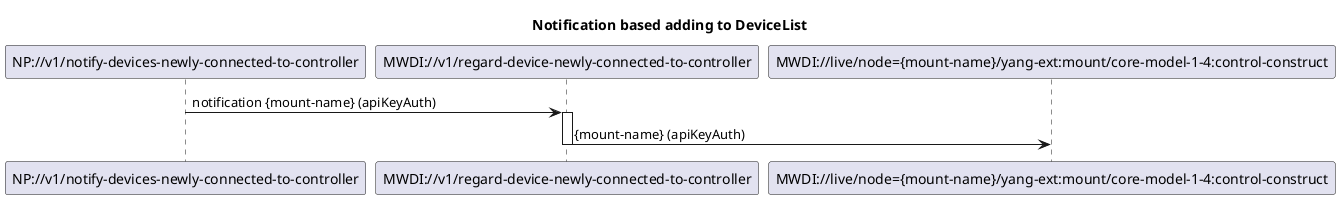 @startuml 01x_NotificationBasedDeviceListSyncAdd
skinparam responseMessageBelowArrow true

title  Notification based adding to DeviceList

participant "NP://v1/notify-devices-newly-connected-to-controller" as subscription
participant "MWDI://v1/regard-device-newly-connected-to-controller" as regardNewDevice
participant "MWDI://live/node={mount-name}/yang-ext:mount/core-model-1-4:control-construct" as liveControlConstruct

subscription -> regardNewDevice: notification {mount-name} (apiKeyAuth)
activate regardNewDevice

regardNewDevice -> liveControlConstruct: {mount-name} (apiKeyAuth)
deactivate regardNewDevice

@enduml